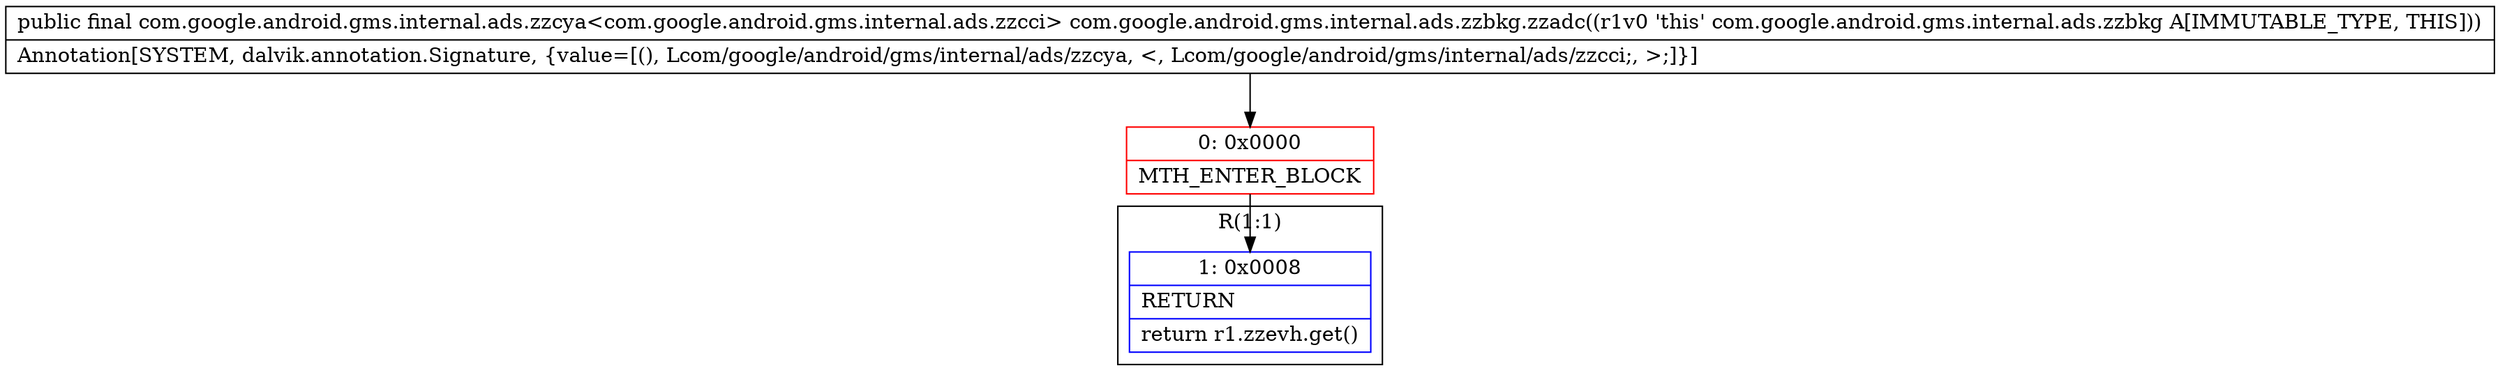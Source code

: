digraph "CFG forcom.google.android.gms.internal.ads.zzbkg.zzadc()Lcom\/google\/android\/gms\/internal\/ads\/zzcya;" {
subgraph cluster_Region_134211344 {
label = "R(1:1)";
node [shape=record,color=blue];
Node_1 [shape=record,label="{1\:\ 0x0008|RETURN\l|return r1.zzevh.get()\l}"];
}
Node_0 [shape=record,color=red,label="{0\:\ 0x0000|MTH_ENTER_BLOCK\l}"];
MethodNode[shape=record,label="{public final com.google.android.gms.internal.ads.zzcya\<com.google.android.gms.internal.ads.zzcci\> com.google.android.gms.internal.ads.zzbkg.zzadc((r1v0 'this' com.google.android.gms.internal.ads.zzbkg A[IMMUTABLE_TYPE, THIS]))  | Annotation[SYSTEM, dalvik.annotation.Signature, \{value=[(), Lcom\/google\/android\/gms\/internal\/ads\/zzcya, \<, Lcom\/google\/android\/gms\/internal\/ads\/zzcci;, \>;]\}]\l}"];
MethodNode -> Node_0;
Node_0 -> Node_1;
}

